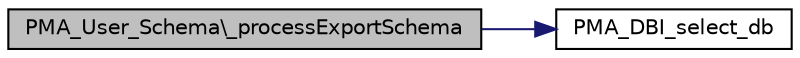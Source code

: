 digraph G
{
  edge [fontname="Helvetica",fontsize="10",labelfontname="Helvetica",labelfontsize="10"];
  node [fontname="Helvetica",fontsize="10",shape=record];
  rankdir="LR";
  Node1 [label="PMA_User_Schema\\_processExportSchema",height=0.2,width=0.4,color="black", fillcolor="grey75", style="filled" fontcolor="black"];
  Node1 -> Node2 [color="midnightblue",fontsize="10",style="solid",fontname="Helvetica"];
  Node2 [label="PMA_DBI_select_db",height=0.2,width=0.4,color="black", fillcolor="white", style="filled",URL="$drizzle_8dbi_8lib_8php.html#ad7887c8952b000aa32b359f160cac73a",tooltip="selects given database"];
}
